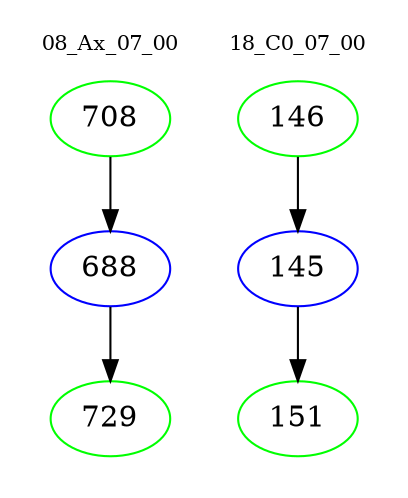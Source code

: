 digraph{
subgraph cluster_0 {
color = white
label = "08_Ax_07_00";
fontsize=10;
T0_708 [label="708", color="green"]
T0_708 -> T0_688 [color="black"]
T0_688 [label="688", color="blue"]
T0_688 -> T0_729 [color="black"]
T0_729 [label="729", color="green"]
}
subgraph cluster_1 {
color = white
label = "18_C0_07_00";
fontsize=10;
T1_146 [label="146", color="green"]
T1_146 -> T1_145 [color="black"]
T1_145 [label="145", color="blue"]
T1_145 -> T1_151 [color="black"]
T1_151 [label="151", color="green"]
}
}
